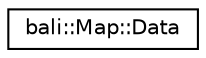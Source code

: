 digraph "Graphical Class Hierarchy"
{
  edge [fontname="Helvetica",fontsize="10",labelfontname="Helvetica",labelfontsize="10"];
  node [fontname="Helvetica",fontsize="10",shape=record];
  rankdir="LR";
  Node1 [label="bali::Map::Data",height=0.2,width=0.4,color="black", fillcolor="white", style="filled",URL="$structbali_1_1_map_1_1_data.html"];
}
